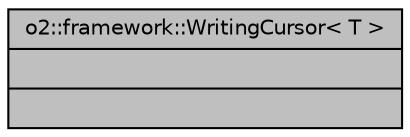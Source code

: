 digraph "o2::framework::WritingCursor&lt; T &gt;"
{
 // INTERACTIVE_SVG=YES
  bgcolor="transparent";
  edge [fontname="Helvetica",fontsize="10",labelfontname="Helvetica",labelfontsize="10"];
  node [fontname="Helvetica",fontsize="10",shape=record];
  Node1 [label="{o2::framework::WritingCursor\< T \>\n||}",height=0.2,width=0.4,color="black", fillcolor="grey75", style="filled", fontcolor="black"];
}

